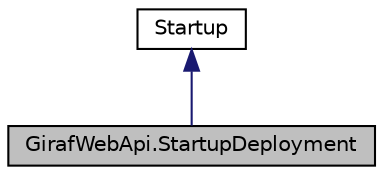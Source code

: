 digraph "GirafWebApi.StartupDeployment"
{
  edge [fontname="Helvetica",fontsize="10",labelfontname="Helvetica",labelfontsize="10"];
  node [fontname="Helvetica",fontsize="10",shape=record];
  Node1 [label="GirafWebApi.StartupDeployment",height=0.2,width=0.4,color="black", fillcolor="grey75", style="filled", fontcolor="black"];
  Node2 -> Node1 [dir="back",color="midnightblue",fontsize="10",style="solid",fontname="Helvetica"];
  Node2 [label="Startup",height=0.2,width=0.4,color="black", fillcolor="white", style="filled",URL="$classGirafWebApi_1_1Startup.html"];
}
